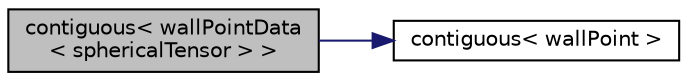 digraph "contiguous&lt; wallPointData&lt; sphericalTensor &gt; &gt;"
{
  bgcolor="transparent";
  edge [fontname="Helvetica",fontsize="10",labelfontname="Helvetica",labelfontsize="10"];
  node [fontname="Helvetica",fontsize="10",shape=record];
  rankdir="LR";
  Node1 [label="contiguous\< wallPointData\l\< sphericalTensor \> \>",height=0.2,width=0.4,color="black", fillcolor="grey75", style="filled", fontcolor="black"];
  Node1 -> Node2 [color="midnightblue",fontsize="10",style="solid",fontname="Helvetica"];
  Node2 [label="contiguous\< wallPoint \>",height=0.2,width=0.4,color="black",URL="$a10979.html#ab2ab1eb337dc0d000f02a39c26d608da",tooltip="Data associated with wallPoint type are contiguous. "];
}
